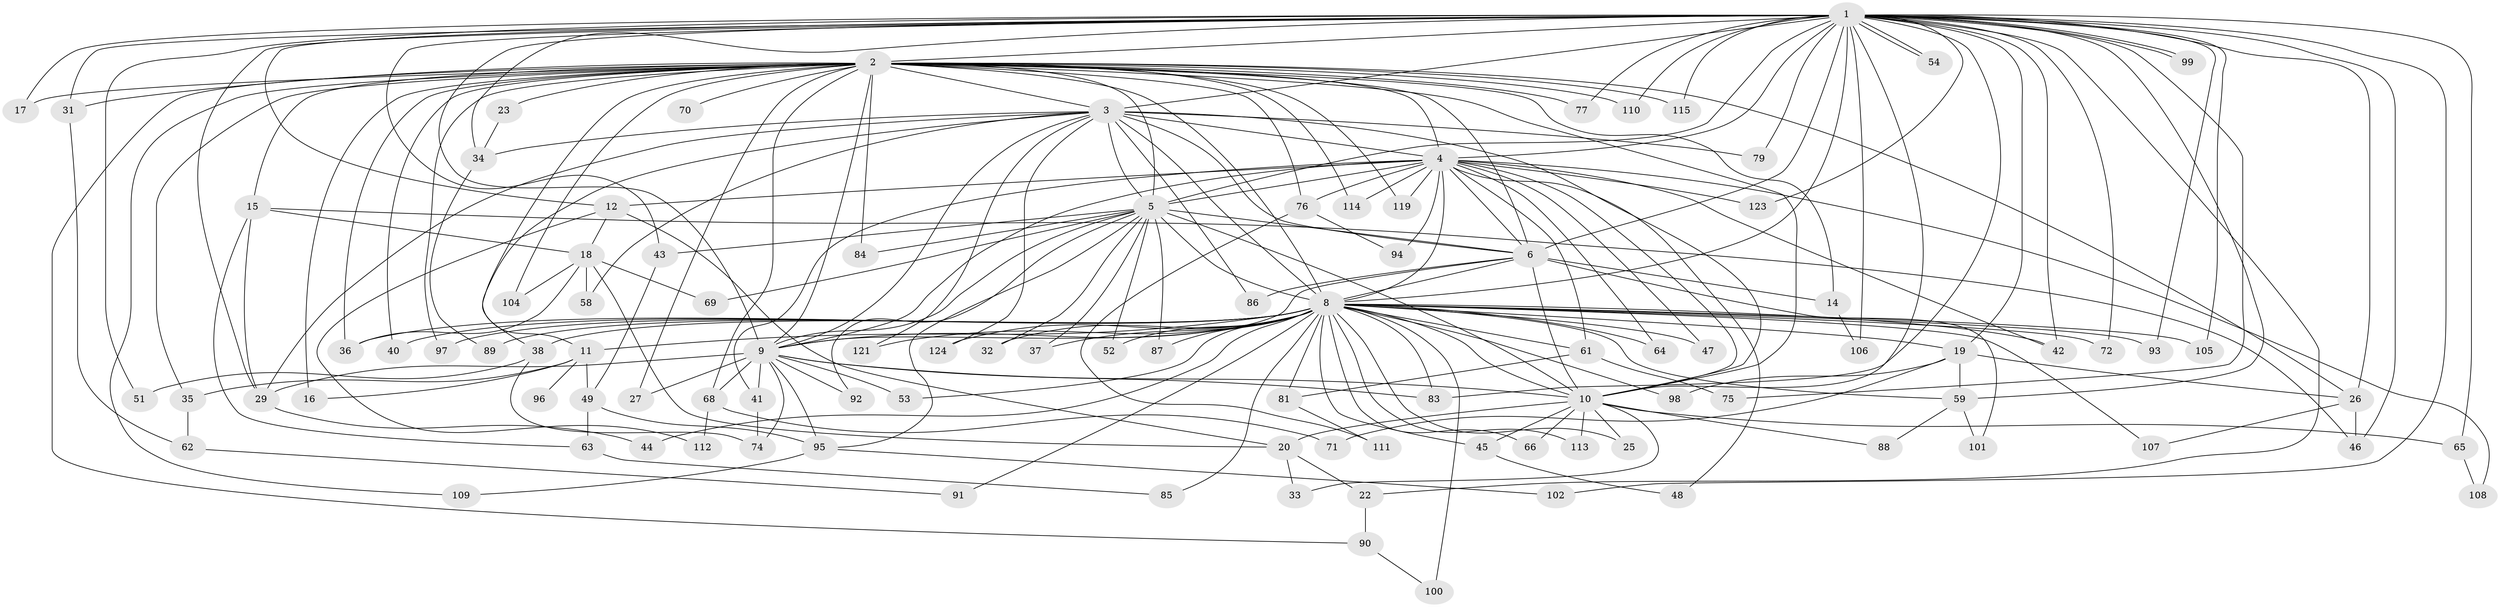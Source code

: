// Generated by graph-tools (version 1.1) at 2025/51/02/27/25 19:51:49]
// undirected, 101 vertices, 228 edges
graph export_dot {
graph [start="1"]
  node [color=gray90,style=filled];
  1 [super="+39"];
  2 [super="+7"];
  3 [super="+78"];
  4 [super="+50"];
  5 [super="+13"];
  6;
  8 [super="+24"];
  9 [super="+30"];
  10 [super="+82"];
  11 [super="+21"];
  12;
  14;
  15;
  16;
  17;
  18 [super="+67"];
  19 [super="+73"];
  20 [super="+60"];
  22;
  23 [super="+80"];
  25;
  26 [super="+28"];
  27;
  29 [super="+117"];
  31;
  32;
  33;
  34;
  35;
  36;
  37;
  38;
  40;
  41;
  42 [super="+57"];
  43;
  44;
  45;
  46 [super="+56"];
  47;
  48;
  49;
  51;
  52;
  53 [super="+55"];
  54;
  58;
  59;
  61;
  62;
  63;
  64;
  65;
  66;
  68;
  69;
  70;
  71;
  72;
  74 [super="+122"];
  75;
  76;
  77;
  79;
  81;
  83 [super="+118"];
  84 [super="+120"];
  85;
  86;
  87;
  88;
  89;
  90;
  91;
  92;
  93;
  94;
  95 [super="+103"];
  96;
  97;
  98;
  99;
  100;
  101;
  102;
  104 [super="+116"];
  105;
  106;
  107;
  108;
  109;
  110;
  111;
  112;
  113;
  114;
  115;
  119;
  121;
  123;
  124;
  1 -- 2 [weight=2];
  1 -- 3 [weight=2];
  1 -- 4 [weight=2];
  1 -- 5;
  1 -- 6;
  1 -- 8;
  1 -- 9;
  1 -- 10;
  1 -- 12;
  1 -- 17;
  1 -- 19;
  1 -- 22;
  1 -- 26;
  1 -- 31;
  1 -- 34;
  1 -- 43;
  1 -- 46;
  1 -- 51;
  1 -- 54;
  1 -- 54;
  1 -- 65;
  1 -- 72;
  1 -- 75;
  1 -- 77;
  1 -- 79;
  1 -- 93;
  1 -- 99;
  1 -- 99;
  1 -- 102;
  1 -- 105;
  1 -- 106;
  1 -- 110;
  1 -- 115;
  1 -- 123;
  1 -- 59;
  1 -- 29;
  1 -- 83;
  1 -- 42;
  2 -- 3 [weight=2];
  2 -- 4 [weight=2];
  2 -- 5 [weight=2];
  2 -- 6 [weight=2];
  2 -- 8 [weight=2];
  2 -- 9 [weight=2];
  2 -- 10 [weight=2];
  2 -- 14;
  2 -- 15 [weight=2];
  2 -- 17;
  2 -- 23 [weight=2];
  2 -- 36;
  2 -- 40;
  2 -- 68;
  2 -- 70 [weight=2];
  2 -- 77;
  2 -- 90;
  2 -- 109;
  2 -- 119;
  2 -- 11;
  2 -- 76;
  2 -- 16;
  2 -- 84 [weight=2];
  2 -- 27;
  2 -- 31;
  2 -- 97;
  2 -- 35;
  2 -- 104;
  2 -- 110;
  2 -- 114;
  2 -- 115;
  2 -- 26;
  3 -- 4 [weight=2];
  3 -- 5;
  3 -- 6;
  3 -- 8;
  3 -- 9;
  3 -- 10;
  3 -- 29;
  3 -- 34;
  3 -- 38;
  3 -- 58;
  3 -- 79;
  3 -- 86;
  3 -- 121;
  3 -- 124;
  4 -- 5 [weight=2];
  4 -- 6;
  4 -- 8;
  4 -- 9;
  4 -- 10;
  4 -- 12;
  4 -- 41;
  4 -- 42;
  4 -- 47;
  4 -- 48;
  4 -- 61;
  4 -- 64;
  4 -- 76;
  4 -- 108;
  4 -- 114;
  4 -- 119;
  4 -- 123;
  4 -- 94;
  5 -- 6;
  5 -- 8 [weight=2];
  5 -- 9;
  5 -- 10;
  5 -- 37;
  5 -- 52;
  5 -- 84;
  5 -- 87;
  5 -- 92;
  5 -- 95;
  5 -- 32;
  5 -- 69;
  5 -- 43;
  6 -- 8;
  6 -- 9;
  6 -- 10 [weight=2];
  6 -- 14;
  6 -- 86;
  6 -- 101;
  8 -- 9;
  8 -- 10;
  8 -- 11;
  8 -- 19;
  8 -- 25;
  8 -- 32;
  8 -- 36;
  8 -- 37;
  8 -- 42;
  8 -- 44;
  8 -- 45;
  8 -- 47;
  8 -- 52;
  8 -- 53 [weight=2];
  8 -- 59;
  8 -- 61;
  8 -- 64;
  8 -- 66;
  8 -- 72;
  8 -- 87;
  8 -- 89;
  8 -- 91;
  8 -- 93;
  8 -- 97;
  8 -- 98;
  8 -- 100;
  8 -- 105;
  8 -- 107;
  8 -- 113;
  8 -- 124;
  8 -- 38;
  8 -- 40;
  8 -- 81;
  8 -- 83;
  8 -- 85;
  8 -- 121;
  9 -- 10;
  9 -- 27;
  9 -- 41;
  9 -- 53;
  9 -- 68;
  9 -- 74;
  9 -- 83;
  9 -- 92;
  9 -- 95;
  9 -- 29;
  10 -- 25;
  10 -- 33;
  10 -- 45;
  10 -- 65;
  10 -- 66;
  10 -- 113;
  10 -- 20;
  10 -- 88;
  11 -- 96 [weight=2];
  11 -- 16;
  11 -- 49;
  11 -- 35;
  12 -- 18;
  12 -- 20;
  12 -- 112;
  14 -- 106;
  15 -- 18;
  15 -- 29;
  15 -- 46;
  15 -- 63;
  18 -- 20;
  18 -- 58;
  18 -- 69;
  18 -- 36;
  18 -- 104;
  19 -- 26;
  19 -- 71;
  19 -- 59;
  19 -- 98;
  20 -- 22;
  20 -- 33;
  22 -- 90;
  23 -- 34;
  26 -- 46;
  26 -- 107;
  29 -- 44;
  31 -- 62;
  34 -- 89;
  35 -- 62;
  38 -- 51;
  38 -- 74;
  41 -- 74;
  43 -- 49;
  45 -- 48;
  49 -- 63;
  49 -- 95;
  59 -- 88;
  59 -- 101;
  61 -- 75;
  61 -- 81;
  62 -- 91;
  63 -- 85;
  65 -- 108;
  68 -- 71;
  68 -- 112;
  76 -- 94;
  76 -- 111;
  81 -- 111;
  90 -- 100;
  95 -- 102;
  95 -- 109;
}
